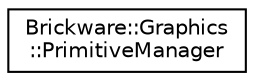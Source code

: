 digraph "Graphical Class Hierarchy"
{
  edge [fontname="Helvetica",fontsize="10",labelfontname="Helvetica",labelfontsize="10"];
  node [fontname="Helvetica",fontsize="10",shape=record];
  rankdir="LR";
  Node1 [label="Brickware::Graphics\l::PrimitiveManager",height=0.2,width=0.4,color="black", fillcolor="white", style="filled",URL="$classBrickware_1_1Graphics_1_1PrimitiveManager.html"];
}
